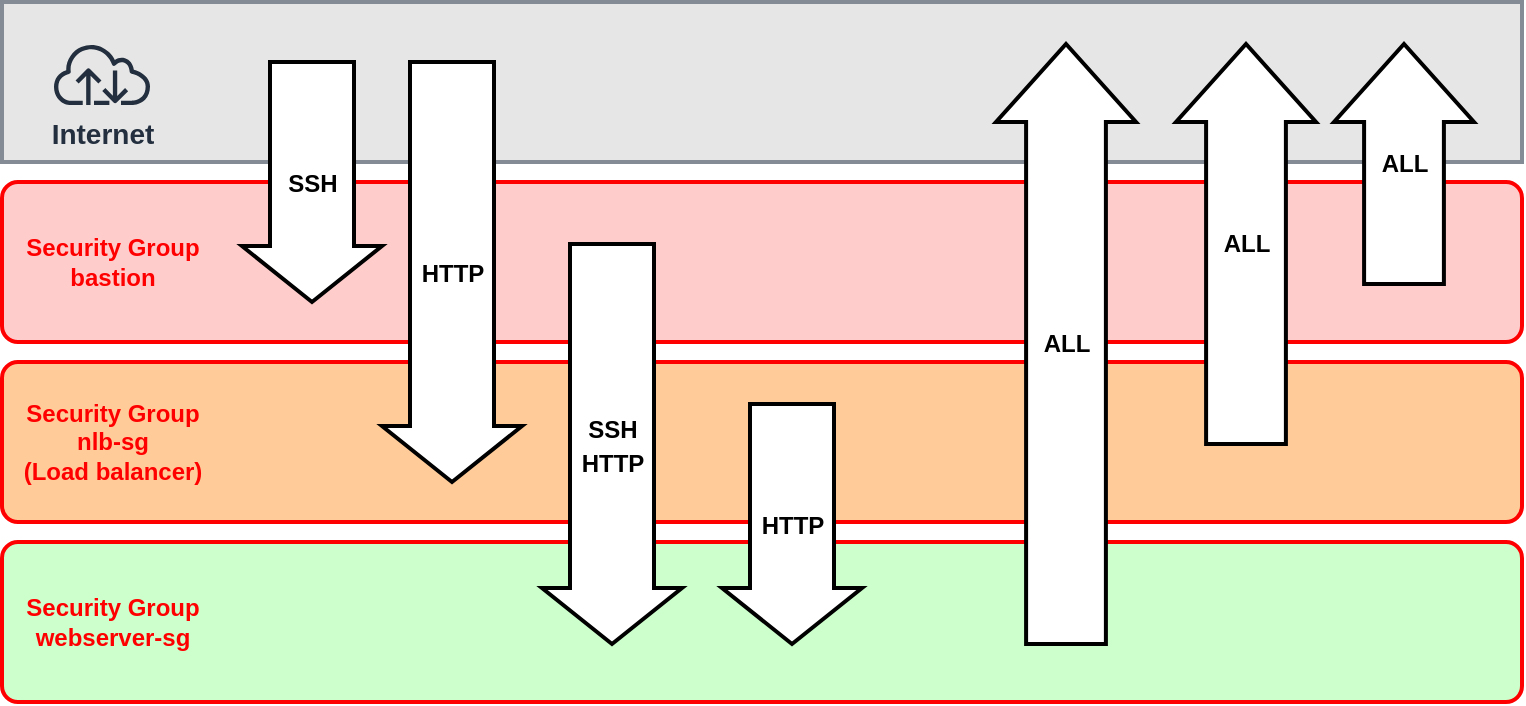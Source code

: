 <mxfile>
    <diagram id="lHtWl0A6xUiiPNq3U4mr" name="Page-1">
        <mxGraphModel dx="1114" dy="507" grid="1" gridSize="10" guides="1" tooltips="1" connect="1" arrows="1" fold="1" page="1" pageScale="1" pageWidth="1169" pageHeight="827" background="#FFFFFF" math="0" shadow="0">
            <root>
                <mxCell id="0"/>
                <mxCell id="1" parent="0"/>
                <mxCell id="2" value="" style="rounded=1;arcSize=10;strokeColor=#ff0000;fillColor=#FFCCCC;gradientColor=none;strokeWidth=2;" parent="1" vertex="1">
                    <mxGeometry x="280" y="210" width="760" height="80" as="geometry"/>
                </mxCell>
                <mxCell id="3" value="&lt;b&gt;&lt;font color=&quot;#ff0000&quot;&gt;Security Group&lt;br&gt;bastion&lt;br&gt;&lt;/font&gt;&lt;/b&gt;" style="text;html=1;align=center;verticalAlign=middle;resizable=0;points=[];autosize=1;strokeColor=none;fillColor=none;" parent="1" vertex="1">
                    <mxGeometry x="280" y="230" width="110" height="40" as="geometry"/>
                </mxCell>
                <mxCell id="4" value="" style="rounded=1;arcSize=10;strokeColor=#ff0000;fillColor=#FFCC99;gradientColor=none;strokeWidth=2;" parent="1" vertex="1">
                    <mxGeometry x="280" y="300" width="760" height="80" as="geometry"/>
                </mxCell>
                <mxCell id="5" value="&lt;b&gt;&lt;font color=&quot;#ff0000&quot;&gt;Security Group&lt;br&gt;nlb-sg&lt;br&gt;(Load balancer)&lt;br&gt;&lt;/font&gt;&lt;/b&gt;" style="text;html=1;align=center;verticalAlign=middle;resizable=0;points=[];autosize=1;strokeColor=none;fillColor=none;" parent="1" vertex="1">
                    <mxGeometry x="280" y="310" width="110" height="60" as="geometry"/>
                </mxCell>
                <mxCell id="6" value="" style="rounded=1;arcSize=10;strokeColor=#ff0000;fillColor=#CCFFCC;gradientColor=none;strokeWidth=2;" parent="1" vertex="1">
                    <mxGeometry x="280" y="390" width="760" height="80" as="geometry"/>
                </mxCell>
                <mxCell id="7" value="&lt;b&gt;&lt;font color=&quot;#ff0000&quot;&gt;Security Group&lt;br&gt;webserver-sg&lt;br&gt;&lt;/font&gt;&lt;/b&gt;" style="text;html=1;align=center;verticalAlign=middle;resizable=0;points=[];autosize=1;strokeColor=none;fillColor=none;" parent="1" vertex="1">
                    <mxGeometry x="280" y="410" width="110" height="40" as="geometry"/>
                </mxCell>
                <mxCell id="9" value="" style="outlineConnect=0;gradientColor=none;html=1;whiteSpace=wrap;fontSize=12;fontStyle=0;strokeColor=#858B94;fillColor=#E6E6E6;verticalAlign=top;align=center;fontColor=#858B94;spacingTop=3;strokeWidth=2;" parent="1" vertex="1">
                    <mxGeometry x="280" y="120" width="760" height="80" as="geometry"/>
                </mxCell>
                <mxCell id="8" value="Internet" style="sketch=0;outlineConnect=0;fontColor=#232F3E;gradientColor=none;strokeColor=#232F3E;fillColor=#E6E6E6;dashed=0;verticalLabelPosition=bottom;verticalAlign=top;align=center;html=1;fontSize=14;fontStyle=1;aspect=fixed;shape=mxgraph.aws4.resourceIcon;resIcon=mxgraph.aws4.internet;spacingTop=-15;" parent="1" vertex="1">
                    <mxGeometry x="300" y="126" width="60" height="60" as="geometry"/>
                </mxCell>
                <mxCell id="10" value="&lt;b&gt;&lt;font color=&quot;#000000&quot; style=&quot;font-size: 12px;&quot;&gt;SSH&lt;/font&gt;&lt;/b&gt;" style="html=1;shadow=0;dashed=0;align=center;verticalAlign=middle;shape=mxgraph.arrows2.arrow;dy=0.4;dx=28;direction=south;notch=0;strokeWidth=2;fontSize=14;fontColor=#ff0000;" parent="1" vertex="1">
                    <mxGeometry x="400" y="150" width="70" height="120" as="geometry"/>
                </mxCell>
                <mxCell id="11" value="&lt;b&gt;&lt;font color=&quot;#000000&quot; style=&quot;font-size: 12px;&quot;&gt;HTTP&lt;/font&gt;&lt;/b&gt;" style="html=1;shadow=0;dashed=0;align=center;verticalAlign=middle;shape=mxgraph.arrows2.arrow;dy=0.4;dx=28;direction=south;notch=0;strokeWidth=2;fontSize=14;fontColor=#ff0000;" parent="1" vertex="1">
                    <mxGeometry x="470" y="150" width="70" height="210" as="geometry"/>
                </mxCell>
                <mxCell id="12" value="&lt;b&gt;&lt;font color=&quot;#000000&quot; style=&quot;font-size: 12px;&quot;&gt;HTTP&lt;/font&gt;&lt;/b&gt;" style="html=1;shadow=0;dashed=0;align=center;verticalAlign=middle;shape=mxgraph.arrows2.arrow;dy=0.4;dx=28;direction=south;notch=0;strokeWidth=2;fontSize=14;fontColor=#ff0000;" parent="1" vertex="1">
                    <mxGeometry x="640" y="321" width="70" height="120" as="geometry"/>
                </mxCell>
                <mxCell id="14" value="ALL" style="html=1;shadow=0;dashed=0;align=center;verticalAlign=middle;shape=mxgraph.arrows2.arrow;dy=0.43;dx=39;direction=north;notch=0;strokeWidth=2;fontSize=12;fontColor=#000000;fontStyle=1" parent="1" vertex="1">
                    <mxGeometry x="777" y="141" width="70" height="300" as="geometry"/>
                </mxCell>
                <mxCell id="15" value="ALL" style="html=1;shadow=0;dashed=0;align=center;verticalAlign=middle;shape=mxgraph.arrows2.arrow;dy=0.43;dx=39;direction=north;notch=0;strokeWidth=2;fontSize=12;fontColor=#000000;fontStyle=1" parent="1" vertex="1">
                    <mxGeometry x="867" y="141" width="70" height="200" as="geometry"/>
                </mxCell>
                <mxCell id="16" value="ALL" style="html=1;shadow=0;dashed=0;align=center;verticalAlign=middle;shape=mxgraph.arrows2.arrow;dy=0.43;dx=39;direction=north;notch=0;strokeWidth=2;fontSize=12;fontColor=#000000;fontStyle=1" parent="1" vertex="1">
                    <mxGeometry x="946" y="141" width="70" height="120" as="geometry"/>
                </mxCell>
                <mxCell id="17" value="&lt;b&gt;&lt;font color=&quot;#000000&quot; style=&quot;font-size: 12px;&quot;&gt;SSH&lt;br&gt;HTTP&lt;br&gt;&lt;/font&gt;&lt;/b&gt;" style="html=1;shadow=0;dashed=0;align=center;verticalAlign=middle;shape=mxgraph.arrows2.arrow;dy=0.4;dx=28;direction=south;notch=0;strokeWidth=2;fontSize=14;fontColor=#ff0000;" parent="1" vertex="1">
                    <mxGeometry x="550" y="241" width="70" height="200" as="geometry"/>
                </mxCell>
            </root>
        </mxGraphModel>
    </diagram>
</mxfile>
